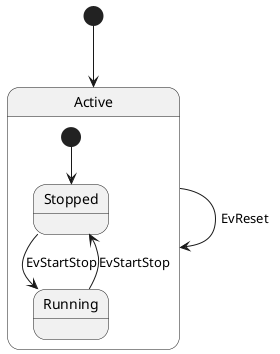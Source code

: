 {
  "sha1": "575rdd6s298vmkv6601rrcr2qryolqt",
  "insertion": {
    "when": "2024-05-30T20:48:20.670Z",
    "user": "plantuml@gmail.com"
  }
}
@startuml

[*] --> Active

state Active begin
  [*] --> Stopped
  Stopped --> Running : EvStartStop
  Running --> Stopped : EvStartStop
end state

Active --> Active : EvReset

@enduml
